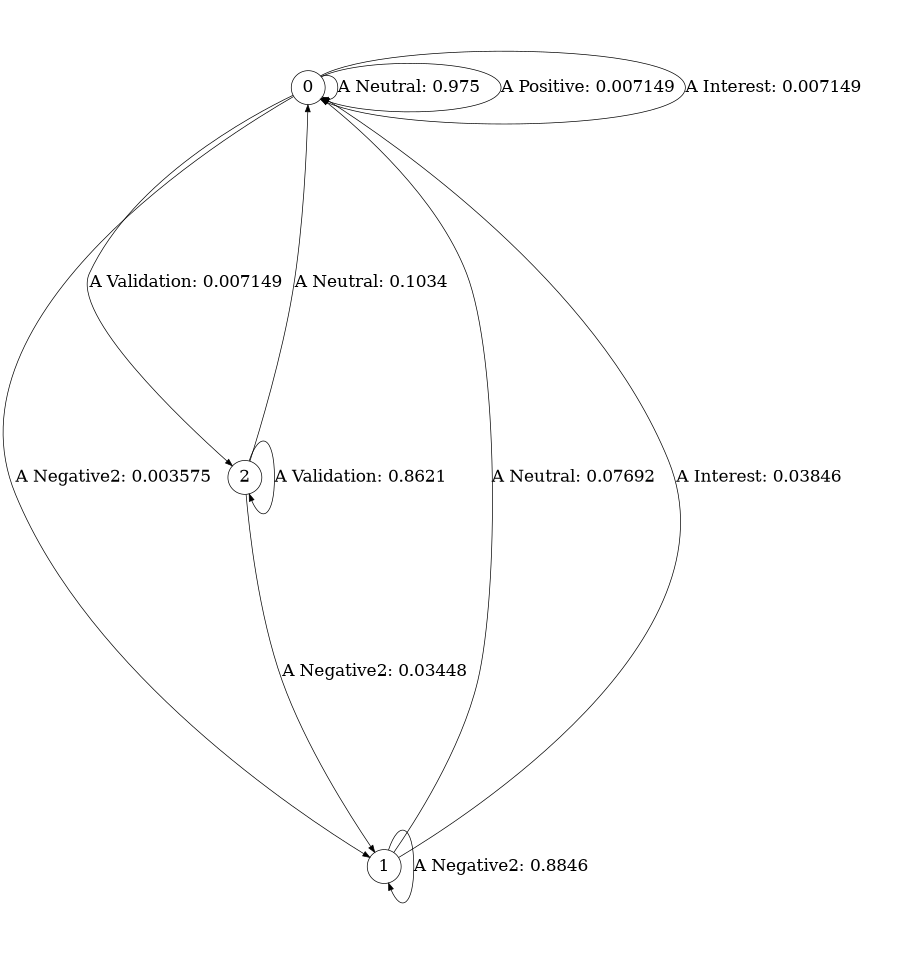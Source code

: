 digraph r27_cssr {
size = "6,8.5";
ratio = "fill";
node [shape = circle];
node [fontsize = 24];
edge [fontsize = 24];
0 -> 0 [label = "A Neutral: 0.975    "];
0 -> 1 [label = "A Negative2: 0.003575  "];
0 -> 2 [label = "A Validation: 0.007149  "];
0 -> 0 [label = "A Positive: 0.007149  "];
0 -> 0 [label = "A Interest: 0.007149  "];
1 -> 0 [label = "A Neutral: 0.07692  "];
1 -> 1 [label = "A Negative2: 0.8846   "];
1 -> 0 [label = "A Interest: 0.03846  "];
2 -> 0 [label = "A Neutral: 0.1034   "];
2 -> 1 [label = "A Negative2: 0.03448  "];
2 -> 2 [label = "A Validation: 0.8621   "];
} 